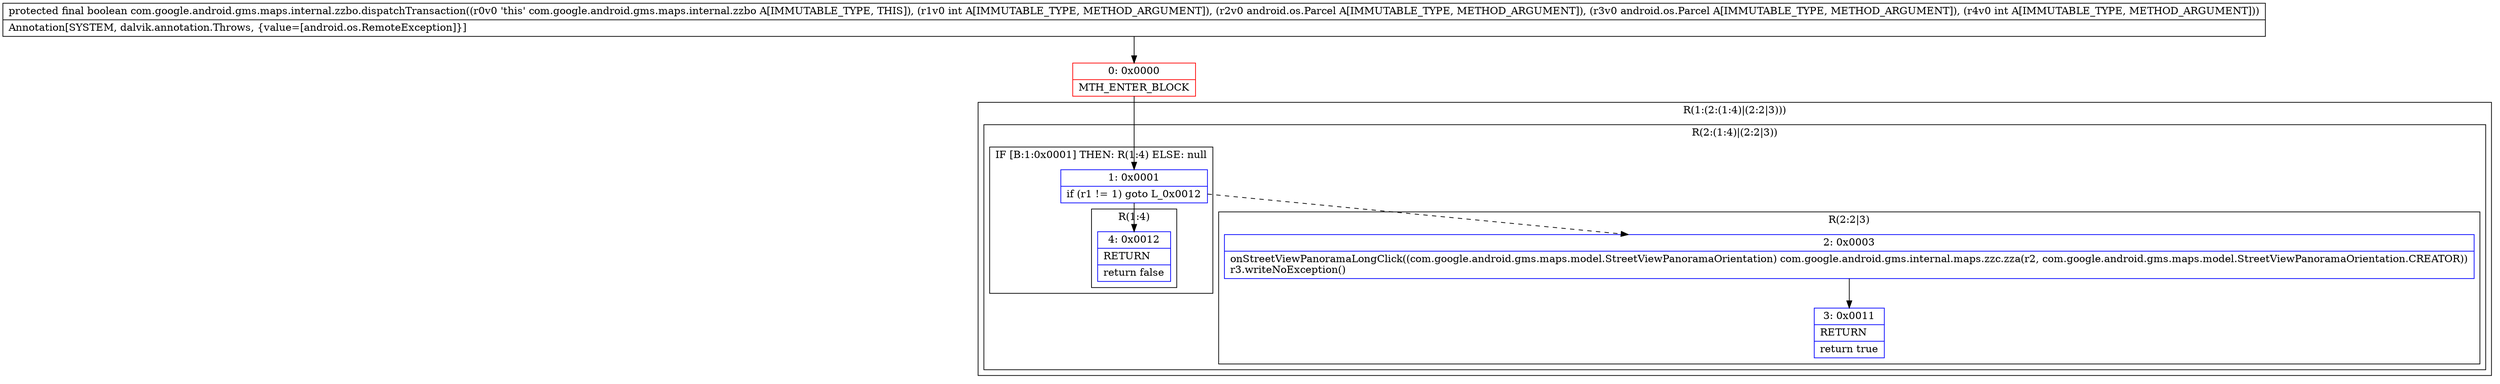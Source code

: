 digraph "CFG forcom.google.android.gms.maps.internal.zzbo.dispatchTransaction(ILandroid\/os\/Parcel;Landroid\/os\/Parcel;I)Z" {
subgraph cluster_Region_1015643109 {
label = "R(1:(2:(1:4)|(2:2|3)))";
node [shape=record,color=blue];
subgraph cluster_Region_783955291 {
label = "R(2:(1:4)|(2:2|3))";
node [shape=record,color=blue];
subgraph cluster_IfRegion_1211866640 {
label = "IF [B:1:0x0001] THEN: R(1:4) ELSE: null";
node [shape=record,color=blue];
Node_1 [shape=record,label="{1\:\ 0x0001|if (r1 != 1) goto L_0x0012\l}"];
subgraph cluster_Region_157496692 {
label = "R(1:4)";
node [shape=record,color=blue];
Node_4 [shape=record,label="{4\:\ 0x0012|RETURN\l|return false\l}"];
}
}
subgraph cluster_Region_2118267374 {
label = "R(2:2|3)";
node [shape=record,color=blue];
Node_2 [shape=record,label="{2\:\ 0x0003|onStreetViewPanoramaLongClick((com.google.android.gms.maps.model.StreetViewPanoramaOrientation) com.google.android.gms.internal.maps.zzc.zza(r2, com.google.android.gms.maps.model.StreetViewPanoramaOrientation.CREATOR))\lr3.writeNoException()\l}"];
Node_3 [shape=record,label="{3\:\ 0x0011|RETURN\l|return true\l}"];
}
}
}
Node_0 [shape=record,color=red,label="{0\:\ 0x0000|MTH_ENTER_BLOCK\l}"];
MethodNode[shape=record,label="{protected final boolean com.google.android.gms.maps.internal.zzbo.dispatchTransaction((r0v0 'this' com.google.android.gms.maps.internal.zzbo A[IMMUTABLE_TYPE, THIS]), (r1v0 int A[IMMUTABLE_TYPE, METHOD_ARGUMENT]), (r2v0 android.os.Parcel A[IMMUTABLE_TYPE, METHOD_ARGUMENT]), (r3v0 android.os.Parcel A[IMMUTABLE_TYPE, METHOD_ARGUMENT]), (r4v0 int A[IMMUTABLE_TYPE, METHOD_ARGUMENT]))  | Annotation[SYSTEM, dalvik.annotation.Throws, \{value=[android.os.RemoteException]\}]\l}"];
MethodNode -> Node_0;
Node_1 -> Node_2[style=dashed];
Node_1 -> Node_4;
Node_2 -> Node_3;
Node_0 -> Node_1;
}

